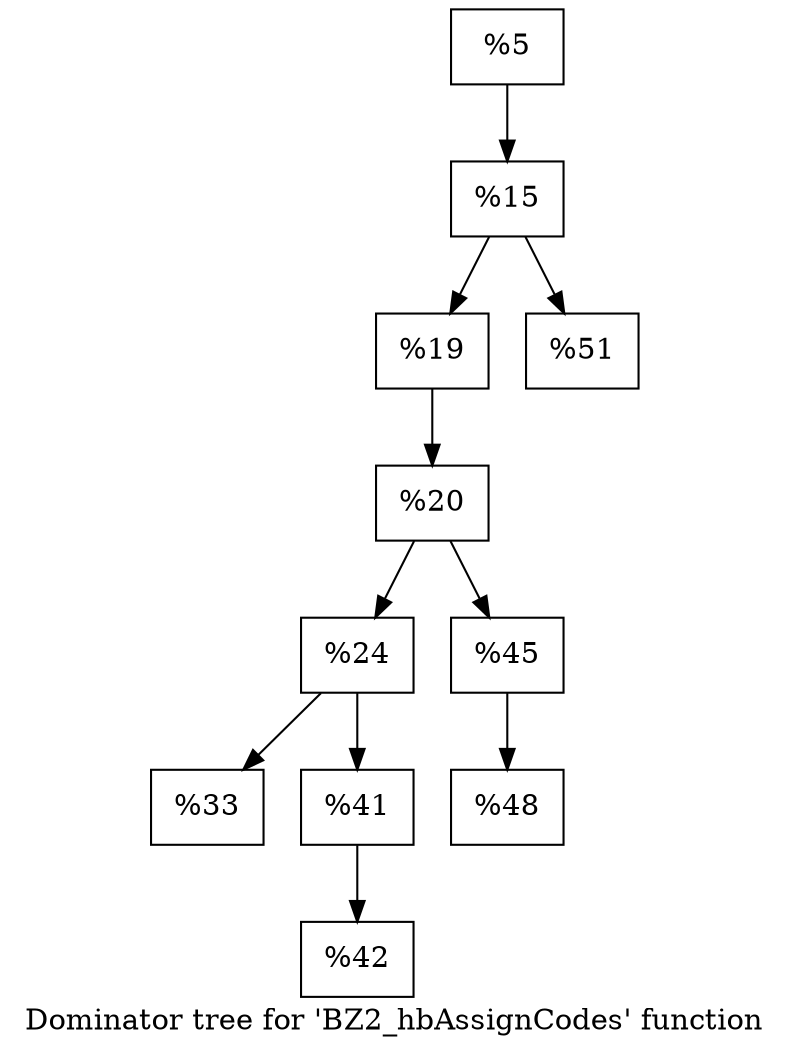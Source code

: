 digraph "Dominator tree for 'BZ2_hbAssignCodes' function" {
	label="Dominator tree for 'BZ2_hbAssignCodes' function";

	Node0x1f02870 [shape=record,label="{%5}"];
	Node0x1f02870 -> Node0x2228b40;
	Node0x2228b40 [shape=record,label="{%15}"];
	Node0x2228b40 -> Node0x220a210;
	Node0x2228b40 -> Node0x2167400;
	Node0x220a210 [shape=record,label="{%19}"];
	Node0x220a210 -> Node0x2227030;
	Node0x2227030 [shape=record,label="{%20}"];
	Node0x2227030 -> Node0x1fc7a60;
	Node0x2227030 -> Node0x2205ad0;
	Node0x1fc7a60 [shape=record,label="{%24}"];
	Node0x1fc7a60 -> Node0x217b990;
	Node0x1fc7a60 -> Node0x1f2f320;
	Node0x217b990 [shape=record,label="{%33}"];
	Node0x1f2f320 [shape=record,label="{%41}"];
	Node0x1f2f320 -> Node0x2182950;
	Node0x2182950 [shape=record,label="{%42}"];
	Node0x2205ad0 [shape=record,label="{%45}"];
	Node0x2205ad0 -> Node0x21948c0;
	Node0x21948c0 [shape=record,label="{%48}"];
	Node0x2167400 [shape=record,label="{%51}"];
}
